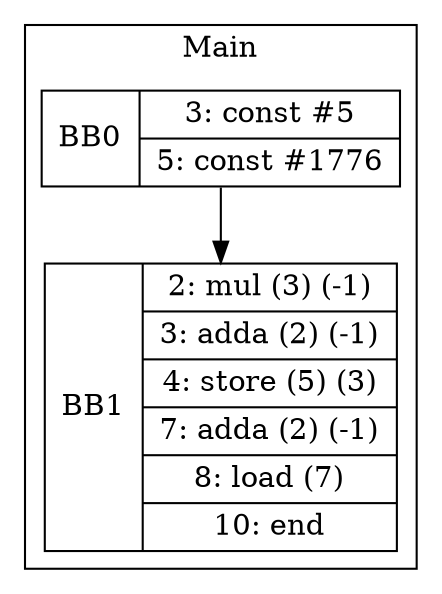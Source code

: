 digraph G {
node [shape=record];
subgraph cluster_main{
label = "Main";
BB0 [shape=record, label="<b>BB0|{3: const #5|5: const #1776}"];
BB1 [shape=record, label="<b>BB1|{2: mul (3) (-1)|3: adda (2) (-1)|4: store (5) (3)|7: adda (2) (-1)|8: load (7)|10: end}"];
}
BB0:s -> BB1:n ;
}
